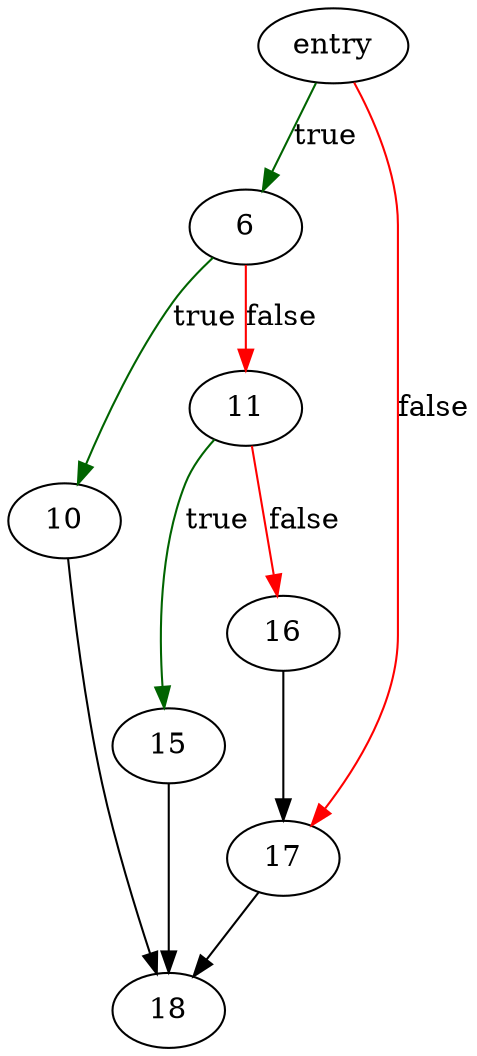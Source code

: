 digraph "getLockingMode" {
	// Node definitions.
	1 [label=entry];
	6;
	10;
	11;
	15;
	16;
	17;
	18;

	// Edge definitions.
	1 -> 6 [
		color=darkgreen
		label=true
	];
	1 -> 17 [
		color=red
		label=false
	];
	6 -> 10 [
		color=darkgreen
		label=true
	];
	6 -> 11 [
		color=red
		label=false
	];
	10 -> 18;
	11 -> 15 [
		color=darkgreen
		label=true
	];
	11 -> 16 [
		color=red
		label=false
	];
	15 -> 18;
	16 -> 17;
	17 -> 18;
}